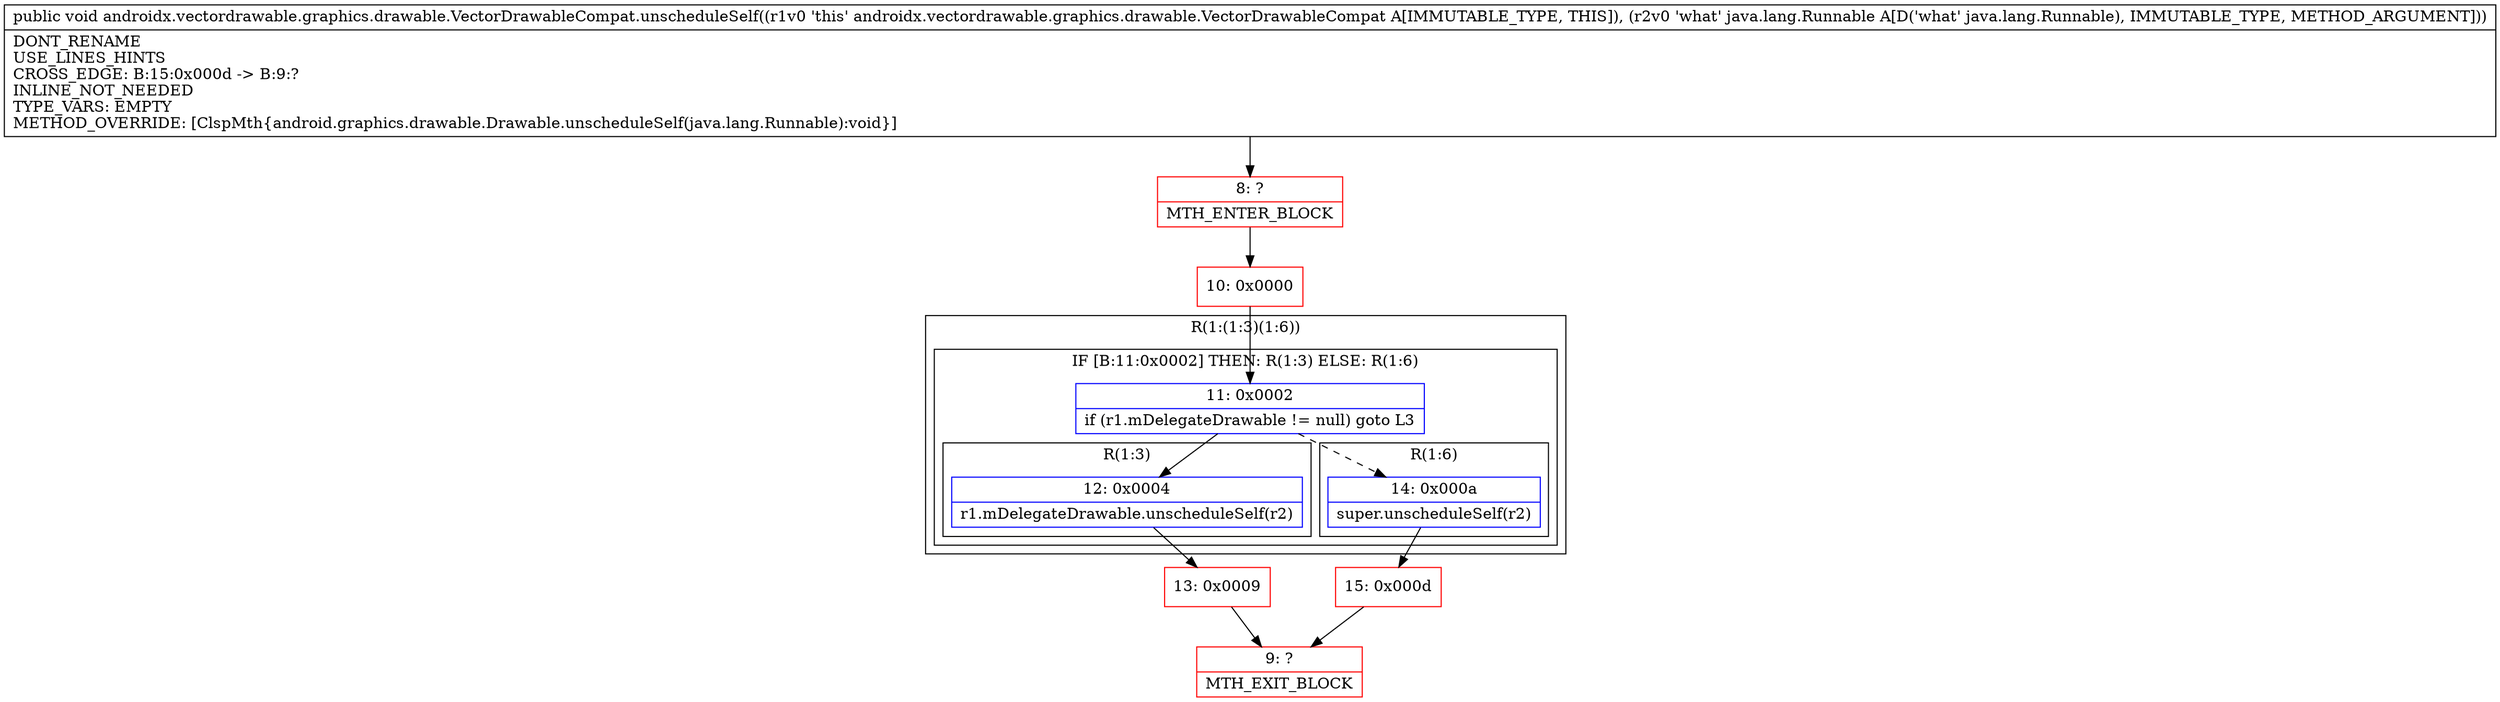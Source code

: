 digraph "CFG forandroidx.vectordrawable.graphics.drawable.VectorDrawableCompat.unscheduleSelf(Ljava\/lang\/Runnable;)V" {
subgraph cluster_Region_1587281079 {
label = "R(1:(1:3)(1:6))";
node [shape=record,color=blue];
subgraph cluster_IfRegion_804233708 {
label = "IF [B:11:0x0002] THEN: R(1:3) ELSE: R(1:6)";
node [shape=record,color=blue];
Node_11 [shape=record,label="{11\:\ 0x0002|if (r1.mDelegateDrawable != null) goto L3\l}"];
subgraph cluster_Region_1244152529 {
label = "R(1:3)";
node [shape=record,color=blue];
Node_12 [shape=record,label="{12\:\ 0x0004|r1.mDelegateDrawable.unscheduleSelf(r2)\l}"];
}
subgraph cluster_Region_1562455429 {
label = "R(1:6)";
node [shape=record,color=blue];
Node_14 [shape=record,label="{14\:\ 0x000a|super.unscheduleSelf(r2)\l}"];
}
}
}
Node_8 [shape=record,color=red,label="{8\:\ ?|MTH_ENTER_BLOCK\l}"];
Node_10 [shape=record,color=red,label="{10\:\ 0x0000}"];
Node_13 [shape=record,color=red,label="{13\:\ 0x0009}"];
Node_9 [shape=record,color=red,label="{9\:\ ?|MTH_EXIT_BLOCK\l}"];
Node_15 [shape=record,color=red,label="{15\:\ 0x000d}"];
MethodNode[shape=record,label="{public void androidx.vectordrawable.graphics.drawable.VectorDrawableCompat.unscheduleSelf((r1v0 'this' androidx.vectordrawable.graphics.drawable.VectorDrawableCompat A[IMMUTABLE_TYPE, THIS]), (r2v0 'what' java.lang.Runnable A[D('what' java.lang.Runnable), IMMUTABLE_TYPE, METHOD_ARGUMENT]))  | DONT_RENAME\lUSE_LINES_HINTS\lCROSS_EDGE: B:15:0x000d \-\> B:9:?\lINLINE_NOT_NEEDED\lTYPE_VARS: EMPTY\lMETHOD_OVERRIDE: [ClspMth\{android.graphics.drawable.Drawable.unscheduleSelf(java.lang.Runnable):void\}]\l}"];
MethodNode -> Node_8;Node_11 -> Node_12;
Node_11 -> Node_14[style=dashed];
Node_12 -> Node_13;
Node_14 -> Node_15;
Node_8 -> Node_10;
Node_10 -> Node_11;
Node_13 -> Node_9;
Node_15 -> Node_9;
}

